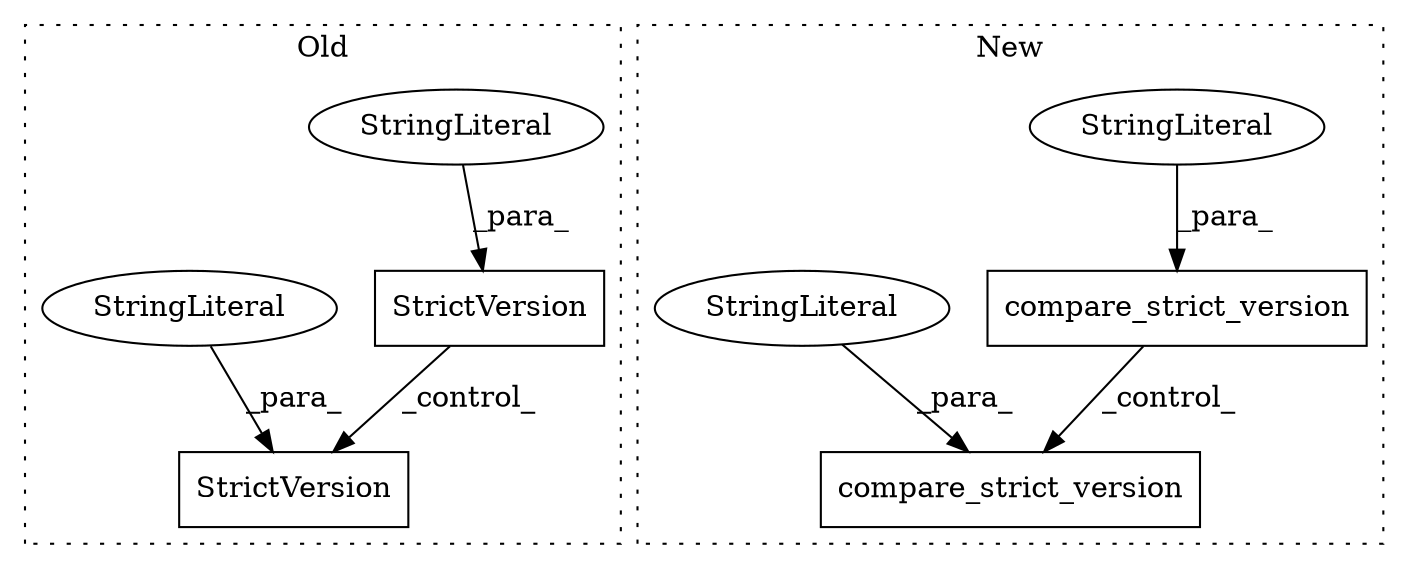 digraph G {
subgraph cluster0 {
1 [label="StrictVersion" a="32" s="4157,4176" l="14,1" shape="box"];
4 [label="StringLiteral" a="45" s="4171" l="5" shape="ellipse"];
5 [label="StrictVersion" a="32" s="4312,4331" l="14,1" shape="box"];
7 [label="StringLiteral" a="45" s="4326" l="5" shape="ellipse"];
label = "Old";
style="dotted";
}
subgraph cluster1 {
2 [label="compare_strict_version" a="32" s="4128,4187" l="23,1" shape="box"];
3 [label="StringLiteral" a="45" s="4182" l="5" shape="ellipse"];
6 [label="compare_strict_version" a="32" s="4294,4353" l="23,1" shape="box"];
8 [label="StringLiteral" a="45" s="4348" l="5" shape="ellipse"];
label = "New";
style="dotted";
}
1 -> 5 [label="_control_"];
2 -> 6 [label="_control_"];
3 -> 2 [label="_para_"];
4 -> 1 [label="_para_"];
7 -> 5 [label="_para_"];
8 -> 6 [label="_para_"];
}